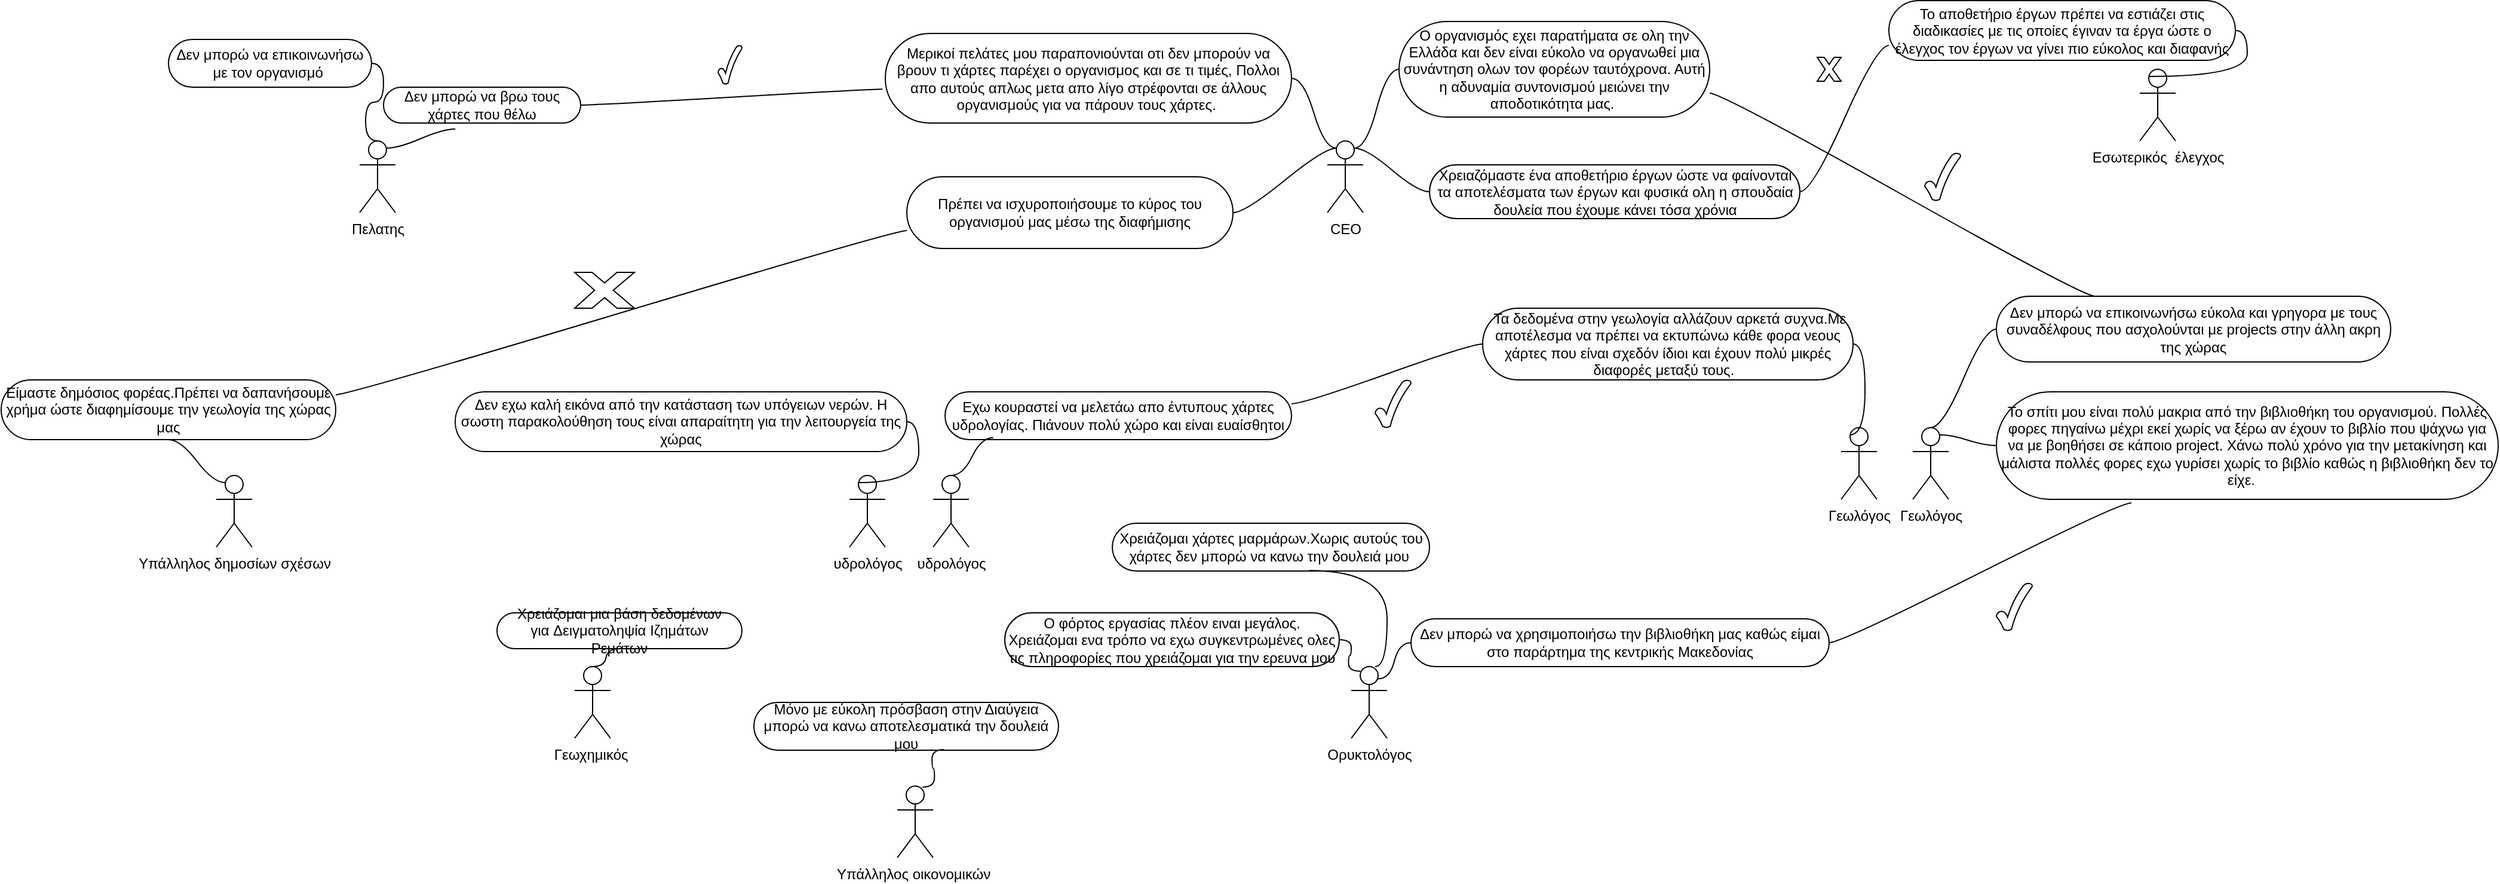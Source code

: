 <mxfile version="21.2.3" type="github">
  <diagram name="Σελίδα-1" id="0HPzzRoCCEc05kX_OtVX">
    <mxGraphModel dx="3697" dy="958" grid="1" gridSize="10" guides="1" tooltips="1" connect="1" arrows="1" fold="1" page="1" pageScale="1" pageWidth="827" pageHeight="1169" math="0" shadow="0">
      <root>
        <mxCell id="0" />
        <mxCell id="1" parent="0" />
        <mxCell id="nEepf2eeYOMH0jUjjnY--1" value="CEO" style="shape=umlActor;verticalLabelPosition=bottom;verticalAlign=top;html=1;" parent="1" vertex="1">
          <mxGeometry x="120" y="140" width="30" height="60" as="geometry" />
        </mxCell>
        <mxCell id="nEepf2eeYOMH0jUjjnY--6" value="Ο οργανισμός εχει παρατήματα σε ολη την Ελλάδα και δεν είναι εύκολο να οργανωθεί μια συνάντηση ολων τον φορέων ταυτόχρονα. Αυτή η αδυναμία συντονισμού μειώνει την αποδοτικότητα μας.&amp;nbsp;" style="whiteSpace=wrap;html=1;rounded=1;arcSize=50;align=center;verticalAlign=middle;strokeWidth=1;autosize=1;spacing=4;treeFolding=1;treeMoving=1;newEdgeStyle={&quot;edgeStyle&quot;:&quot;entityRelationEdgeStyle&quot;,&quot;startArrow&quot;:&quot;none&quot;,&quot;endArrow&quot;:&quot;none&quot;,&quot;segment&quot;:10,&quot;curved&quot;:1,&quot;sourcePerimeterSpacing&quot;:0,&quot;targetPerimeterSpacing&quot;:0};" parent="1" vertex="1">
          <mxGeometry x="180" y="40" width="260" height="80" as="geometry" />
        </mxCell>
        <mxCell id="nEepf2eeYOMH0jUjjnY--7" value="" style="edgeStyle=entityRelationEdgeStyle;startArrow=none;endArrow=none;segment=10;curved=1;sourcePerimeterSpacing=0;targetPerimeterSpacing=0;rounded=0;exitX=0.75;exitY=0.1;exitDx=0;exitDy=0;exitPerimeter=0;" parent="1" source="nEepf2eeYOMH0jUjjnY--1" target="nEepf2eeYOMH0jUjjnY--6" edge="1">
          <mxGeometry relative="1" as="geometry">
            <mxPoint x="160" y="100" as="sourcePoint" />
          </mxGeometry>
        </mxCell>
        <mxCell id="nEepf2eeYOMH0jUjjnY--10" value="Μερικοί πελάτες μου παραπονιούνται οτι δεν μπορούν να βρουν τι χάρτες παρέχει ο οργανισμος και σε τι τιμές, Πoλλοι απο αυτούς απλως μετα απο λίγο στρέφονται σε άλλους οργανισμούς για να πάρουν τους χάρτες.&amp;nbsp;" style="whiteSpace=wrap;html=1;rounded=1;arcSize=50;align=center;verticalAlign=middle;strokeWidth=1;autosize=1;spacing=4;treeFolding=1;treeMoving=1;newEdgeStyle={&quot;edgeStyle&quot;:&quot;entityRelationEdgeStyle&quot;,&quot;startArrow&quot;:&quot;none&quot;,&quot;endArrow&quot;:&quot;none&quot;,&quot;segment&quot;:10,&quot;curved&quot;:1,&quot;sourcePerimeterSpacing&quot;:0,&quot;targetPerimeterSpacing&quot;:0};" parent="1" vertex="1">
          <mxGeometry x="-250" y="50" width="340" height="75" as="geometry" />
        </mxCell>
        <mxCell id="nEepf2eeYOMH0jUjjnY--11" value="" style="edgeStyle=entityRelationEdgeStyle;startArrow=none;endArrow=none;segment=10;curved=1;sourcePerimeterSpacing=0;targetPerimeterSpacing=0;rounded=0;exitX=0.25;exitY=0.1;exitDx=0;exitDy=0;exitPerimeter=0;" parent="1" source="nEepf2eeYOMH0jUjjnY--1" target="nEepf2eeYOMH0jUjjnY--10" edge="1">
          <mxGeometry relative="1" as="geometry">
            <mxPoint x="-70" y="132" as="sourcePoint" />
          </mxGeometry>
        </mxCell>
        <mxCell id="exnMLXb53j5eCIuaalZw-4" value="Γεωλόγος" style="shape=umlActor;verticalLabelPosition=bottom;verticalAlign=top;html=1;" vertex="1" parent="1">
          <mxGeometry x="610" y="380" width="30" height="60" as="geometry" />
        </mxCell>
        <mxCell id="exnMLXb53j5eCIuaalZw-7" value="Το σπίτι μου είναι πολύ μακρια από την βιβλιοθήκη του οργανισμού. Πολλές φορες πηγαίνω μέχρι εκεί χωρίς να ξέρω αν έχουν το βιβλίο που ψάχνω για να με βοηθήσει σε κάποιο project. Χάνω πολύ χρόνο για την μετακίνηση και μάλιστα πολλές φορες εχω γυρίσει χωρίς το βιβλίο καθώς η βιβλιοθήκη δεν το είχε.&amp;nbsp; &amp;nbsp;" style="whiteSpace=wrap;html=1;rounded=1;arcSize=50;align=center;verticalAlign=middle;strokeWidth=1;autosize=1;spacing=4;treeFolding=1;treeMoving=1;newEdgeStyle={&quot;edgeStyle&quot;:&quot;entityRelationEdgeStyle&quot;,&quot;startArrow&quot;:&quot;none&quot;,&quot;endArrow&quot;:&quot;none&quot;,&quot;segment&quot;:10,&quot;curved&quot;:1,&quot;sourcePerimeterSpacing&quot;:0,&quot;targetPerimeterSpacing&quot;:0};" vertex="1" parent="1">
          <mxGeometry x="680" y="350" width="420" height="90" as="geometry" />
        </mxCell>
        <mxCell id="exnMLXb53j5eCIuaalZw-8" value="" style="edgeStyle=entityRelationEdgeStyle;startArrow=none;endArrow=none;segment=10;curved=1;sourcePerimeterSpacing=0;targetPerimeterSpacing=0;rounded=0;exitX=0.75;exitY=0.1;exitDx=0;exitDy=0;exitPerimeter=0;" edge="1" target="exnMLXb53j5eCIuaalZw-7" parent="1" source="exnMLXb53j5eCIuaalZw-4">
          <mxGeometry relative="1" as="geometry">
            <mxPoint x="670" y="370" as="sourcePoint" />
          </mxGeometry>
        </mxCell>
        <mxCell id="exnMLXb53j5eCIuaalZw-10" value="Γεωλόγος" style="shape=umlActor;verticalLabelPosition=bottom;verticalAlign=top;html=1;" vertex="1" parent="1">
          <mxGeometry x="550" y="380" width="30" height="60" as="geometry" />
        </mxCell>
        <mxCell id="exnMLXb53j5eCIuaalZw-28" style="edgeStyle=entityRelationEdgeStyle;rounded=0;orthogonalLoop=1;jettySize=auto;html=1;startArrow=none;endArrow=none;segment=10;curved=1;sourcePerimeterSpacing=0;targetPerimeterSpacing=0;exitX=0.25;exitY=0;exitDx=0;exitDy=0;entryX=1;entryY=0.75;entryDx=0;entryDy=0;" edge="1" parent="1" source="exnMLXb53j5eCIuaalZw-26" target="nEepf2eeYOMH0jUjjnY--6">
          <mxGeometry relative="1" as="geometry" />
        </mxCell>
        <mxCell id="exnMLXb53j5eCIuaalZw-26" value="Δεν μπορώ να επικοινωνήσω εύκολα και γρηγορα με τους συναδέλφους που ασχολούνται με projects στην άλλη ακρη της χώρας" style="whiteSpace=wrap;html=1;rounded=1;arcSize=50;align=center;verticalAlign=middle;strokeWidth=1;autosize=1;spacing=4;treeFolding=1;treeMoving=1;newEdgeStyle={&quot;edgeStyle&quot;:&quot;entityRelationEdgeStyle&quot;,&quot;startArrow&quot;:&quot;none&quot;,&quot;endArrow&quot;:&quot;none&quot;,&quot;segment&quot;:10,&quot;curved&quot;:1,&quot;sourcePerimeterSpacing&quot;:0,&quot;targetPerimeterSpacing&quot;:0};" vertex="1" parent="1">
          <mxGeometry x="680" y="270" width="330" height="55" as="geometry" />
        </mxCell>
        <mxCell id="exnMLXb53j5eCIuaalZw-27" value="" style="edgeStyle=entityRelationEdgeStyle;startArrow=none;endArrow=none;segment=10;curved=1;sourcePerimeterSpacing=0;targetPerimeterSpacing=0;rounded=0;exitX=0.5;exitY=0;exitDx=0;exitDy=0;exitPerimeter=0;" edge="1" target="exnMLXb53j5eCIuaalZw-26" parent="1" source="exnMLXb53j5eCIuaalZw-4">
          <mxGeometry relative="1" as="geometry">
            <mxPoint x="650" y="310" as="sourcePoint" />
          </mxGeometry>
        </mxCell>
        <mxCell id="exnMLXb53j5eCIuaalZw-29" value="&amp;nbsp;Τα δεδομένα στην γεωλογία αλλάζουν αρκετά συχνα.Με αποτέλεσμα να πρέπει να εκτυπώνω κάθε φορα νεους χάρτες που είναι σχεδόν ίδιοι και έχουν πολύ μικρές διαφορές μεταξύ τους.&amp;nbsp;&amp;nbsp;" style="whiteSpace=wrap;html=1;rounded=1;arcSize=50;align=center;verticalAlign=middle;strokeWidth=1;autosize=1;spacing=4;treeFolding=1;treeMoving=1;newEdgeStyle={&quot;edgeStyle&quot;:&quot;entityRelationEdgeStyle&quot;,&quot;startArrow&quot;:&quot;none&quot;,&quot;endArrow&quot;:&quot;none&quot;,&quot;segment&quot;:10,&quot;curved&quot;:1,&quot;sourcePerimeterSpacing&quot;:0,&quot;targetPerimeterSpacing&quot;:0};" vertex="1" parent="1">
          <mxGeometry x="250" y="280" width="310" height="60" as="geometry" />
        </mxCell>
        <mxCell id="exnMLXb53j5eCIuaalZw-30" value="" style="edgeStyle=entityRelationEdgeStyle;startArrow=none;endArrow=none;segment=10;curved=1;sourcePerimeterSpacing=0;targetPerimeterSpacing=0;rounded=0;exitX=0.25;exitY=0.1;exitDx=0;exitDy=0;exitPerimeter=0;" edge="1" target="exnMLXb53j5eCIuaalZw-29" parent="1" source="exnMLXb53j5eCIuaalZw-10">
          <mxGeometry relative="1" as="geometry">
            <mxPoint x="350" y="394" as="sourcePoint" />
          </mxGeometry>
        </mxCell>
        <mxCell id="exnMLXb53j5eCIuaalZw-31" value="υδρολόγος" style="shape=umlActor;verticalLabelPosition=bottom;verticalAlign=top;html=1;" vertex="1" parent="1">
          <mxGeometry x="-280" y="420" width="30" height="60" as="geometry" />
        </mxCell>
        <mxCell id="exnMLXb53j5eCIuaalZw-32" value="υδρολόγος" style="shape=umlActor;verticalLabelPosition=bottom;verticalAlign=top;html=1;" vertex="1" parent="1">
          <mxGeometry x="-210" y="420" width="30" height="60" as="geometry" />
        </mxCell>
        <mxCell id="exnMLXb53j5eCIuaalZw-37" style="edgeStyle=entityRelationEdgeStyle;rounded=0;orthogonalLoop=1;jettySize=auto;html=1;startArrow=none;endArrow=none;segment=10;curved=1;sourcePerimeterSpacing=0;targetPerimeterSpacing=0;exitX=1;exitY=0.25;exitDx=0;exitDy=0;" edge="1" parent="1" source="exnMLXb53j5eCIuaalZw-35" target="exnMLXb53j5eCIuaalZw-29">
          <mxGeometry relative="1" as="geometry" />
        </mxCell>
        <mxCell id="exnMLXb53j5eCIuaalZw-35" value="Εχω κουραστεί να μελετάω απο έντυπους χάρτες υδρολογίας. Πιάνουν πολύ χώρο και είναι ευαίσθητοι" style="whiteSpace=wrap;html=1;rounded=1;arcSize=50;align=center;verticalAlign=middle;strokeWidth=1;autosize=1;spacing=4;treeFolding=1;treeMoving=1;newEdgeStyle={&quot;edgeStyle&quot;:&quot;entityRelationEdgeStyle&quot;,&quot;startArrow&quot;:&quot;none&quot;,&quot;endArrow&quot;:&quot;none&quot;,&quot;segment&quot;:10,&quot;curved&quot;:1,&quot;sourcePerimeterSpacing&quot;:0,&quot;targetPerimeterSpacing&quot;:0};" vertex="1" parent="1">
          <mxGeometry x="-200" y="350" width="290" height="40" as="geometry" />
        </mxCell>
        <mxCell id="exnMLXb53j5eCIuaalZw-36" value="" style="edgeStyle=entityRelationEdgeStyle;startArrow=none;endArrow=none;segment=10;curved=1;sourcePerimeterSpacing=0;targetPerimeterSpacing=0;rounded=0;exitX=0.5;exitY=0;exitDx=0;exitDy=0;exitPerimeter=0;entryX=0.139;entryY=0.96;entryDx=0;entryDy=0;entryPerimeter=0;" edge="1" target="exnMLXb53j5eCIuaalZw-35" parent="1" source="exnMLXb53j5eCIuaalZw-32">
          <mxGeometry relative="1" as="geometry">
            <mxPoint x="-170" y="408" as="sourcePoint" />
          </mxGeometry>
        </mxCell>
        <mxCell id="exnMLXb53j5eCIuaalZw-38" value="Δεν εχω καλή εικόνα από την κατάσταση των υπόγειων νερών. Η σωστη παρακολούθηση τους είναι απαραίτητη για την λειτουργεία της χώρας" style="whiteSpace=wrap;html=1;rounded=1;arcSize=50;align=center;verticalAlign=middle;strokeWidth=1;autosize=1;spacing=4;treeFolding=1;treeMoving=1;newEdgeStyle={&quot;edgeStyle&quot;:&quot;entityRelationEdgeStyle&quot;,&quot;startArrow&quot;:&quot;none&quot;,&quot;endArrow&quot;:&quot;none&quot;,&quot;segment&quot;:10,&quot;curved&quot;:1,&quot;sourcePerimeterSpacing&quot;:0,&quot;targetPerimeterSpacing&quot;:0};" vertex="1" parent="1">
          <mxGeometry x="-610" y="350" width="378" height="50" as="geometry" />
        </mxCell>
        <mxCell id="exnMLXb53j5eCIuaalZw-39" value="" style="edgeStyle=entityRelationEdgeStyle;startArrow=none;endArrow=none;segment=10;curved=1;sourcePerimeterSpacing=0;targetPerimeterSpacing=0;rounded=0;exitX=0.25;exitY=0.1;exitDx=0;exitDy=0;exitPerimeter=0;" edge="1" target="exnMLXb53j5eCIuaalZw-38" parent="1" source="exnMLXb53j5eCIuaalZw-31">
          <mxGeometry relative="1" as="geometry">
            <mxPoint x="-440" y="404" as="sourcePoint" />
          </mxGeometry>
        </mxCell>
        <mxCell id="exnMLXb53j5eCIuaalZw-40" value="" style="verticalLabelPosition=bottom;verticalAlign=top;html=1;shape=mxgraph.basic.tick" vertex="1" parent="1">
          <mxGeometry x="160" y="340" width="30" height="40" as="geometry" />
        </mxCell>
        <mxCell id="exnMLXb53j5eCIuaalZw-41" value="" style="verticalLabelPosition=bottom;verticalAlign=top;html=1;shape=mxgraph.basic.tick" vertex="1" parent="1">
          <mxGeometry x="620" y="150" width="30" height="40" as="geometry" />
        </mxCell>
        <mxCell id="exnMLXb53j5eCIuaalZw-42" value="Ορυκτολόγος" style="shape=umlActor;verticalLabelPosition=bottom;verticalAlign=top;html=1;" vertex="1" parent="1">
          <mxGeometry x="140" y="580" width="30" height="60" as="geometry" />
        </mxCell>
        <mxCell id="exnMLXb53j5eCIuaalZw-44" value="Ο φόρτος εργασίας πλέον ειναι μεγάλος. Χρειάζομαι ενα τρόπο να εχω συγκεντρωμένες ολες τις πληροφορίες που χρειάζομαι για την ερευνα μου" style="whiteSpace=wrap;html=1;rounded=1;arcSize=50;align=center;verticalAlign=middle;strokeWidth=1;autosize=1;spacing=4;treeFolding=1;treeMoving=1;newEdgeStyle={&quot;edgeStyle&quot;:&quot;entityRelationEdgeStyle&quot;,&quot;startArrow&quot;:&quot;none&quot;,&quot;endArrow&quot;:&quot;none&quot;,&quot;segment&quot;:10,&quot;curved&quot;:1,&quot;sourcePerimeterSpacing&quot;:0,&quot;targetPerimeterSpacing&quot;:0};" vertex="1" parent="1">
          <mxGeometry x="-150" y="535" width="280" height="45" as="geometry" />
        </mxCell>
        <mxCell id="exnMLXb53j5eCIuaalZw-45" value="" style="edgeStyle=entityRelationEdgeStyle;startArrow=none;endArrow=none;segment=10;curved=1;sourcePerimeterSpacing=0;targetPerimeterSpacing=0;rounded=0;exitX=0.257;exitY=0.064;exitDx=0;exitDy=0;exitPerimeter=0;" edge="1" target="exnMLXb53j5eCIuaalZw-44" parent="1" source="exnMLXb53j5eCIuaalZw-42">
          <mxGeometry relative="1" as="geometry">
            <mxPoint x="210" y="580" as="sourcePoint" />
          </mxGeometry>
        </mxCell>
        <mxCell id="exnMLXb53j5eCIuaalZw-48" style="edgeStyle=entityRelationEdgeStyle;rounded=0;orthogonalLoop=1;jettySize=auto;html=1;startArrow=none;endArrow=none;segment=10;curved=1;sourcePerimeterSpacing=0;targetPerimeterSpacing=0;exitX=1;exitY=0.5;exitDx=0;exitDy=0;entryX=0.269;entryY=1.033;entryDx=0;entryDy=0;entryPerimeter=0;" edge="1" parent="1" source="exnMLXb53j5eCIuaalZw-46" target="exnMLXb53j5eCIuaalZw-7">
          <mxGeometry relative="1" as="geometry" />
        </mxCell>
        <mxCell id="exnMLXb53j5eCIuaalZw-46" value="Δεν μπορώ να χρησιμοποιήσω την βιβλιοθήκη μας καθώς είμαι στο παράρτημα της κεντρικής Μακεδονίας" style="whiteSpace=wrap;html=1;rounded=1;arcSize=50;align=center;verticalAlign=middle;strokeWidth=1;autosize=1;spacing=4;treeFolding=1;treeMoving=1;newEdgeStyle={&quot;edgeStyle&quot;:&quot;entityRelationEdgeStyle&quot;,&quot;startArrow&quot;:&quot;none&quot;,&quot;endArrow&quot;:&quot;none&quot;,&quot;segment&quot;:10,&quot;curved&quot;:1,&quot;sourcePerimeterSpacing&quot;:0,&quot;targetPerimeterSpacing&quot;:0};" vertex="1" parent="1">
          <mxGeometry x="190" y="540" width="350" height="40" as="geometry" />
        </mxCell>
        <mxCell id="exnMLXb53j5eCIuaalZw-47" value="" style="edgeStyle=entityRelationEdgeStyle;startArrow=none;endArrow=none;segment=10;curved=1;sourcePerimeterSpacing=0;targetPerimeterSpacing=0;rounded=0;exitX=0.745;exitY=0.171;exitDx=0;exitDy=0;exitPerimeter=0;" edge="1" target="exnMLXb53j5eCIuaalZw-46" parent="1" source="exnMLXb53j5eCIuaalZw-42">
          <mxGeometry relative="1" as="geometry">
            <mxPoint x="200" y="590" as="sourcePoint" />
          </mxGeometry>
        </mxCell>
        <mxCell id="exnMLXb53j5eCIuaalZw-49" value="" style="verticalLabelPosition=bottom;verticalAlign=top;html=1;shape=mxgraph.basic.tick" vertex="1" parent="1">
          <mxGeometry x="680" y="510" width="30" height="40" as="geometry" />
        </mxCell>
        <mxCell id="exnMLXb53j5eCIuaalZw-50" value="Πελατης" style="shape=umlActor;verticalLabelPosition=bottom;verticalAlign=top;html=1;" vertex="1" parent="1">
          <mxGeometry x="-690" y="140" width="30" height="60" as="geometry" />
        </mxCell>
        <mxCell id="exnMLXb53j5eCIuaalZw-51" value="Δεν μπορώ να επικοινωνήσω με τον οργανισμό&amp;nbsp;" style="whiteSpace=wrap;html=1;rounded=1;arcSize=50;align=center;verticalAlign=middle;strokeWidth=1;autosize=1;spacing=4;treeFolding=1;treeMoving=1;newEdgeStyle={&quot;edgeStyle&quot;:&quot;entityRelationEdgeStyle&quot;,&quot;startArrow&quot;:&quot;none&quot;,&quot;endArrow&quot;:&quot;none&quot;,&quot;segment&quot;:10,&quot;curved&quot;:1,&quot;sourcePerimeterSpacing&quot;:0,&quot;targetPerimeterSpacing&quot;:0};" vertex="1" parent="1">
          <mxGeometry x="-850" y="55" width="170" height="40" as="geometry" />
        </mxCell>
        <mxCell id="exnMLXb53j5eCIuaalZw-52" value="" style="edgeStyle=entityRelationEdgeStyle;startArrow=none;endArrow=none;segment=10;curved=1;sourcePerimeterSpacing=0;targetPerimeterSpacing=0;rounded=0;exitX=0.5;exitY=0;exitDx=0;exitDy=0;exitPerimeter=0;" edge="1" target="exnMLXb53j5eCIuaalZw-51" parent="1" source="exnMLXb53j5eCIuaalZw-50">
          <mxGeometry relative="1" as="geometry">
            <mxPoint x="-670" y="120" as="sourcePoint" />
          </mxGeometry>
        </mxCell>
        <mxCell id="exnMLXb53j5eCIuaalZw-56" style="edgeStyle=entityRelationEdgeStyle;rounded=0;orthogonalLoop=1;jettySize=auto;html=1;startArrow=none;endArrow=none;segment=10;curved=1;sourcePerimeterSpacing=0;targetPerimeterSpacing=0;exitX=1;exitY=0.5;exitDx=0;exitDy=0;entryX=-0.007;entryY=0.622;entryDx=0;entryDy=0;entryPerimeter=0;" edge="1" parent="1" source="exnMLXb53j5eCIuaalZw-53" target="nEepf2eeYOMH0jUjjnY--10">
          <mxGeometry relative="1" as="geometry" />
        </mxCell>
        <mxCell id="exnMLXb53j5eCIuaalZw-53" value="Δεν μπορώ να βρω τους χάρτες που θέλω" style="whiteSpace=wrap;html=1;rounded=1;arcSize=50;align=center;verticalAlign=middle;strokeWidth=1;autosize=1;spacing=4;treeFolding=1;treeMoving=1;newEdgeStyle={&quot;edgeStyle&quot;:&quot;entityRelationEdgeStyle&quot;,&quot;startArrow&quot;:&quot;none&quot;,&quot;endArrow&quot;:&quot;none&quot;,&quot;segment&quot;:10,&quot;curved&quot;:1,&quot;sourcePerimeterSpacing&quot;:0,&quot;targetPerimeterSpacing&quot;:0};" vertex="1" parent="1">
          <mxGeometry x="-670" y="95" width="165" height="30" as="geometry" />
        </mxCell>
        <mxCell id="exnMLXb53j5eCIuaalZw-54" value="" style="edgeStyle=entityRelationEdgeStyle;startArrow=none;endArrow=none;segment=10;curved=1;sourcePerimeterSpacing=0;targetPerimeterSpacing=0;rounded=0;exitX=0.75;exitY=0.1;exitDx=0;exitDy=0;exitPerimeter=0;entryX=0.364;entryY=1.167;entryDx=0;entryDy=0;entryPerimeter=0;" edge="1" target="exnMLXb53j5eCIuaalZw-53" parent="1" source="exnMLXb53j5eCIuaalZw-50">
          <mxGeometry relative="1" as="geometry">
            <mxPoint x="-650" y="147" as="sourcePoint" />
          </mxGeometry>
        </mxCell>
        <mxCell id="exnMLXb53j5eCIuaalZw-58" value="Υπάλληλος δημοσίων σχέσων" style="shape=umlActor;verticalLabelPosition=bottom;verticalAlign=top;html=1;" vertex="1" parent="1">
          <mxGeometry x="-810" y="420" width="30" height="60" as="geometry" />
        </mxCell>
        <mxCell id="exnMLXb53j5eCIuaalZw-59" value="" style="verticalLabelPosition=bottom;verticalAlign=top;html=1;shape=mxgraph.basic.tick" vertex="1" parent="1">
          <mxGeometry x="-390" y="60" width="20" height="32.5" as="geometry" />
        </mxCell>
        <mxCell id="exnMLXb53j5eCIuaalZw-62" style="edgeStyle=entityRelationEdgeStyle;rounded=0;orthogonalLoop=1;jettySize=auto;html=1;startArrow=none;endArrow=none;segment=10;curved=1;sourcePerimeterSpacing=0;targetPerimeterSpacing=0;exitX=1;exitY=0.25;exitDx=0;exitDy=0;entryX=0;entryY=0.75;entryDx=0;entryDy=0;" edge="1" parent="1" source="exnMLXb53j5eCIuaalZw-60" target="exnMLXb53j5eCIuaalZw-63">
          <mxGeometry relative="1" as="geometry">
            <mxPoint x="-490" y="240" as="targetPoint" />
          </mxGeometry>
        </mxCell>
        <mxCell id="exnMLXb53j5eCIuaalZw-60" value="Είμαστε δημόσιος φορέας.Πρέπει να δαπανήσουμε χρήμα ώστε διαφημίσουμε την γεωλογία της χώρας μας" style="whiteSpace=wrap;html=1;rounded=1;arcSize=50;align=center;verticalAlign=middle;strokeWidth=1;autosize=1;spacing=4;treeFolding=1;treeMoving=1;newEdgeStyle={&quot;edgeStyle&quot;:&quot;entityRelationEdgeStyle&quot;,&quot;startArrow&quot;:&quot;none&quot;,&quot;endArrow&quot;:&quot;none&quot;,&quot;segment&quot;:10,&quot;curved&quot;:1,&quot;sourcePerimeterSpacing&quot;:0,&quot;targetPerimeterSpacing&quot;:0};" vertex="1" parent="1">
          <mxGeometry x="-990" y="340" width="280" height="50" as="geometry" />
        </mxCell>
        <mxCell id="exnMLXb53j5eCIuaalZw-61" value="" style="edgeStyle=entityRelationEdgeStyle;startArrow=none;endArrow=none;segment=10;curved=1;sourcePerimeterSpacing=0;targetPerimeterSpacing=0;rounded=0;exitX=0.25;exitY=0.1;exitDx=0;exitDy=0;exitPerimeter=0;entryX=0.5;entryY=1;entryDx=0;entryDy=0;" edge="1" target="exnMLXb53j5eCIuaalZw-60" parent="1" source="exnMLXb53j5eCIuaalZw-58">
          <mxGeometry relative="1" as="geometry">
            <mxPoint x="-850" y="387" as="sourcePoint" />
          </mxGeometry>
        </mxCell>
        <mxCell id="exnMLXb53j5eCIuaalZw-63" value="Πρέπει να ισχυροποιήσουμε το κύρος του οργανισμού μας μέσω της διαφήμισης" style="whiteSpace=wrap;html=1;rounded=1;arcSize=50;align=center;verticalAlign=middle;strokeWidth=1;autosize=1;spacing=4;treeFolding=1;treeMoving=1;newEdgeStyle={&quot;edgeStyle&quot;:&quot;entityRelationEdgeStyle&quot;,&quot;startArrow&quot;:&quot;none&quot;,&quot;endArrow&quot;:&quot;none&quot;,&quot;segment&quot;:10,&quot;curved&quot;:1,&quot;sourcePerimeterSpacing&quot;:0,&quot;targetPerimeterSpacing&quot;:0};" vertex="1" parent="1">
          <mxGeometry x="-232" y="170" width="273" height="60" as="geometry" />
        </mxCell>
        <mxCell id="exnMLXb53j5eCIuaalZw-64" value="" style="edgeStyle=entityRelationEdgeStyle;startArrow=none;endArrow=none;segment=10;curved=1;sourcePerimeterSpacing=0;targetPerimeterSpacing=0;rounded=0;exitX=0.25;exitY=0.1;exitDx=0;exitDy=0;exitPerimeter=0;" edge="1" target="exnMLXb53j5eCIuaalZw-63" parent="1" source="nEepf2eeYOMH0jUjjnY--1">
          <mxGeometry relative="1" as="geometry">
            <mxPoint x="-190" y="220" as="sourcePoint" />
          </mxGeometry>
        </mxCell>
        <mxCell id="exnMLXb53j5eCIuaalZw-65" value="" style="verticalLabelPosition=bottom;verticalAlign=top;html=1;shape=mxgraph.basic.x" vertex="1" parent="1">
          <mxGeometry x="-510" y="250" width="50" height="30" as="geometry" />
        </mxCell>
        <mxCell id="exnMLXb53j5eCIuaalZw-66" value="Χρειάζομαι χάρτες μαρμάρων.Χωρις αυτούς του χάρτες δεν μπορώ να κανω την δουλειά μου&amp;nbsp;" style="whiteSpace=wrap;html=1;rounded=1;arcSize=50;align=center;verticalAlign=middle;strokeWidth=1;autosize=1;spacing=4;treeFolding=1;treeMoving=1;newEdgeStyle={&quot;edgeStyle&quot;:&quot;entityRelationEdgeStyle&quot;,&quot;startArrow&quot;:&quot;none&quot;,&quot;endArrow&quot;:&quot;none&quot;,&quot;segment&quot;:10,&quot;curved&quot;:1,&quot;sourcePerimeterSpacing&quot;:0,&quot;targetPerimeterSpacing&quot;:0};" vertex="1" parent="1">
          <mxGeometry x="-60" y="460" width="265.5" height="40" as="geometry" />
        </mxCell>
        <mxCell id="exnMLXb53j5eCIuaalZw-67" value="" style="edgeStyle=entityRelationEdgeStyle;startArrow=none;endArrow=none;segment=10;curved=1;sourcePerimeterSpacing=0;targetPerimeterSpacing=0;rounded=0;entryX=0.621;entryY=0.992;entryDx=0;entryDy=0;entryPerimeter=0;" edge="1" target="exnMLXb53j5eCIuaalZw-66" parent="1">
          <mxGeometry relative="1" as="geometry">
            <mxPoint x="160" y="580" as="sourcePoint" />
            <mxPoint x="170" y="510" as="targetPoint" />
          </mxGeometry>
        </mxCell>
        <mxCell id="exnMLXb53j5eCIuaalZw-68" value="Γεωχημικός&amp;nbsp;" style="shape=umlActor;verticalLabelPosition=bottom;verticalAlign=top;html=1;outlineConnect=0;" vertex="1" parent="1">
          <mxGeometry x="-510" y="580" width="30" height="60" as="geometry" />
        </mxCell>
        <mxCell id="exnMLXb53j5eCIuaalZw-69" value="Χρειάζομαι μια βάση δεδομένων για&amp;nbsp;Δειγματοληψία Ιζημάτων Ρεμάτων" style="whiteSpace=wrap;html=1;rounded=1;arcSize=50;align=center;verticalAlign=middle;strokeWidth=1;autosize=1;spacing=4;treeFolding=1;treeMoving=1;newEdgeStyle={&quot;edgeStyle&quot;:&quot;entityRelationEdgeStyle&quot;,&quot;startArrow&quot;:&quot;none&quot;,&quot;endArrow&quot;:&quot;none&quot;,&quot;segment&quot;:10,&quot;curved&quot;:1,&quot;sourcePerimeterSpacing&quot;:0,&quot;targetPerimeterSpacing&quot;:0};" vertex="1" parent="1">
          <mxGeometry x="-575" y="535" width="205" height="30" as="geometry" />
        </mxCell>
        <mxCell id="exnMLXb53j5eCIuaalZw-70" value="" style="edgeStyle=entityRelationEdgeStyle;startArrow=none;endArrow=none;segment=10;curved=1;sourcePerimeterSpacing=0;targetPerimeterSpacing=0;rounded=0;exitX=0.5;exitY=0;exitDx=0;exitDy=0;exitPerimeter=0;entryX=0.5;entryY=1;entryDx=0;entryDy=0;" edge="1" target="exnMLXb53j5eCIuaalZw-69" parent="1" source="exnMLXb53j5eCIuaalZw-68">
          <mxGeometry relative="1" as="geometry">
            <mxPoint x="-490" y="540" as="sourcePoint" />
          </mxGeometry>
        </mxCell>
        <mxCell id="exnMLXb53j5eCIuaalZw-71" value="Χρειαζόμαστε ένα αποθετήριο έργων ώστε να φαίνονται τα αποτελέσματα των έργων και φυσικά ολη η σπουδαία δουλεία που έχουμε κάνει τόσα χρόνια" style="whiteSpace=wrap;html=1;rounded=1;arcSize=50;align=center;verticalAlign=middle;strokeWidth=1;autosize=1;spacing=4;treeFolding=1;treeMoving=1;newEdgeStyle={&quot;edgeStyle&quot;:&quot;entityRelationEdgeStyle&quot;,&quot;startArrow&quot;:&quot;none&quot;,&quot;endArrow&quot;:&quot;none&quot;,&quot;segment&quot;:10,&quot;curved&quot;:1,&quot;sourcePerimeterSpacing&quot;:0,&quot;targetPerimeterSpacing&quot;:0};" vertex="1" parent="1">
          <mxGeometry x="205.5" y="160" width="310" height="45" as="geometry" />
        </mxCell>
        <mxCell id="exnMLXb53j5eCIuaalZw-72" value="" style="edgeStyle=entityRelationEdgeStyle;startArrow=none;endArrow=none;segment=10;curved=1;sourcePerimeterSpacing=0;targetPerimeterSpacing=0;rounded=0;exitX=0.75;exitY=0.1;exitDx=0;exitDy=0;exitPerimeter=0;" edge="1" target="exnMLXb53j5eCIuaalZw-71" parent="1" source="nEepf2eeYOMH0jUjjnY--1">
          <mxGeometry relative="1" as="geometry">
            <mxPoint x="220" y="210" as="sourcePoint" />
          </mxGeometry>
        </mxCell>
        <mxCell id="exnMLXb53j5eCIuaalZw-73" value="Εσωτερικός&amp;nbsp; έλεγχος" style="shape=umlActor;verticalLabelPosition=bottom;verticalAlign=top;html=1;" vertex="1" parent="1">
          <mxGeometry x="800" y="80" width="30" height="60" as="geometry" />
        </mxCell>
        <mxCell id="exnMLXb53j5eCIuaalZw-78" style="edgeStyle=entityRelationEdgeStyle;rounded=0;orthogonalLoop=1;jettySize=auto;html=1;startArrow=none;endArrow=none;segment=10;curved=1;sourcePerimeterSpacing=0;targetPerimeterSpacing=0;exitX=0;exitY=0.75;exitDx=0;exitDy=0;entryX=1;entryY=0.5;entryDx=0;entryDy=0;" edge="1" parent="1" source="exnMLXb53j5eCIuaalZw-76" target="exnMLXb53j5eCIuaalZw-71">
          <mxGeometry relative="1" as="geometry" />
        </mxCell>
        <mxCell id="exnMLXb53j5eCIuaalZw-76" value="Το αποθετήριο έργων πρέπει να εστιάζει στις διαδικασίες με τις οποίες έγιναν τα έργα ώστε ο έλεγχος τον έργων να γίνει πιο εύκολος και διαφανής" style="whiteSpace=wrap;html=1;rounded=1;arcSize=50;align=center;verticalAlign=middle;strokeWidth=1;autosize=1;spacing=4;treeFolding=1;treeMoving=1;newEdgeStyle={&quot;edgeStyle&quot;:&quot;entityRelationEdgeStyle&quot;,&quot;startArrow&quot;:&quot;none&quot;,&quot;endArrow&quot;:&quot;none&quot;,&quot;segment&quot;:10,&quot;curved&quot;:1,&quot;sourcePerimeterSpacing&quot;:0,&quot;targetPerimeterSpacing&quot;:0};" vertex="1" parent="1">
          <mxGeometry x="590" y="22.5" width="290" height="50" as="geometry" />
        </mxCell>
        <mxCell id="exnMLXb53j5eCIuaalZw-77" value="" style="edgeStyle=entityRelationEdgeStyle;startArrow=none;endArrow=none;segment=10;curved=1;sourcePerimeterSpacing=0;targetPerimeterSpacing=0;rounded=0;exitX=0.25;exitY=0.1;exitDx=0;exitDy=0;exitPerimeter=0;" edge="1" target="exnMLXb53j5eCIuaalZw-76" parent="1" source="exnMLXb53j5eCIuaalZw-73">
          <mxGeometry relative="1" as="geometry">
            <mxPoint x="630" y="65" as="sourcePoint" />
          </mxGeometry>
        </mxCell>
        <mxCell id="exnMLXb53j5eCIuaalZw-79" value="" style="verticalLabelPosition=bottom;verticalAlign=top;html=1;shape=mxgraph.basic.x" vertex="1" parent="1">
          <mxGeometry x="530" y="70" width="20" height="20" as="geometry" />
        </mxCell>
        <mxCell id="exnMLXb53j5eCIuaalZw-82" value="Υπάλληλος οικονομικών&amp;nbsp;" style="shape=umlActor;verticalLabelPosition=bottom;verticalAlign=top;html=1;" vertex="1" parent="1">
          <mxGeometry x="-240" y="680" width="30" height="60" as="geometry" />
        </mxCell>
        <mxCell id="exnMLXb53j5eCIuaalZw-83" value="Μόνο με εύκολη πρόσβαση στην Διαύγεια μπορώ να κανω αποτελεσματικά την δουλειά μου" style="whiteSpace=wrap;html=1;rounded=1;arcSize=50;align=center;verticalAlign=middle;strokeWidth=1;autosize=1;spacing=4;treeFolding=1;treeMoving=1;newEdgeStyle={&quot;edgeStyle&quot;:&quot;entityRelationEdgeStyle&quot;,&quot;startArrow&quot;:&quot;none&quot;,&quot;endArrow&quot;:&quot;none&quot;,&quot;segment&quot;:10,&quot;curved&quot;:1,&quot;sourcePerimeterSpacing&quot;:0,&quot;targetPerimeterSpacing&quot;:0};" vertex="1" parent="1">
          <mxGeometry x="-360" y="610" width="255" height="40" as="geometry" />
        </mxCell>
        <mxCell id="exnMLXb53j5eCIuaalZw-84" value="" style="edgeStyle=entityRelationEdgeStyle;startArrow=none;endArrow=none;segment=10;curved=1;sourcePerimeterSpacing=0;targetPerimeterSpacing=0;rounded=0;exitX=0.705;exitY=0.014;exitDx=0;exitDy=0;exitPerimeter=0;entryX=0.624;entryY=0.986;entryDx=0;entryDy=0;entryPerimeter=0;" edge="1" target="exnMLXb53j5eCIuaalZw-83" parent="1" source="exnMLXb53j5eCIuaalZw-82">
          <mxGeometry relative="1" as="geometry">
            <mxPoint x="-300" y="650" as="sourcePoint" />
          </mxGeometry>
        </mxCell>
      </root>
    </mxGraphModel>
  </diagram>
</mxfile>
